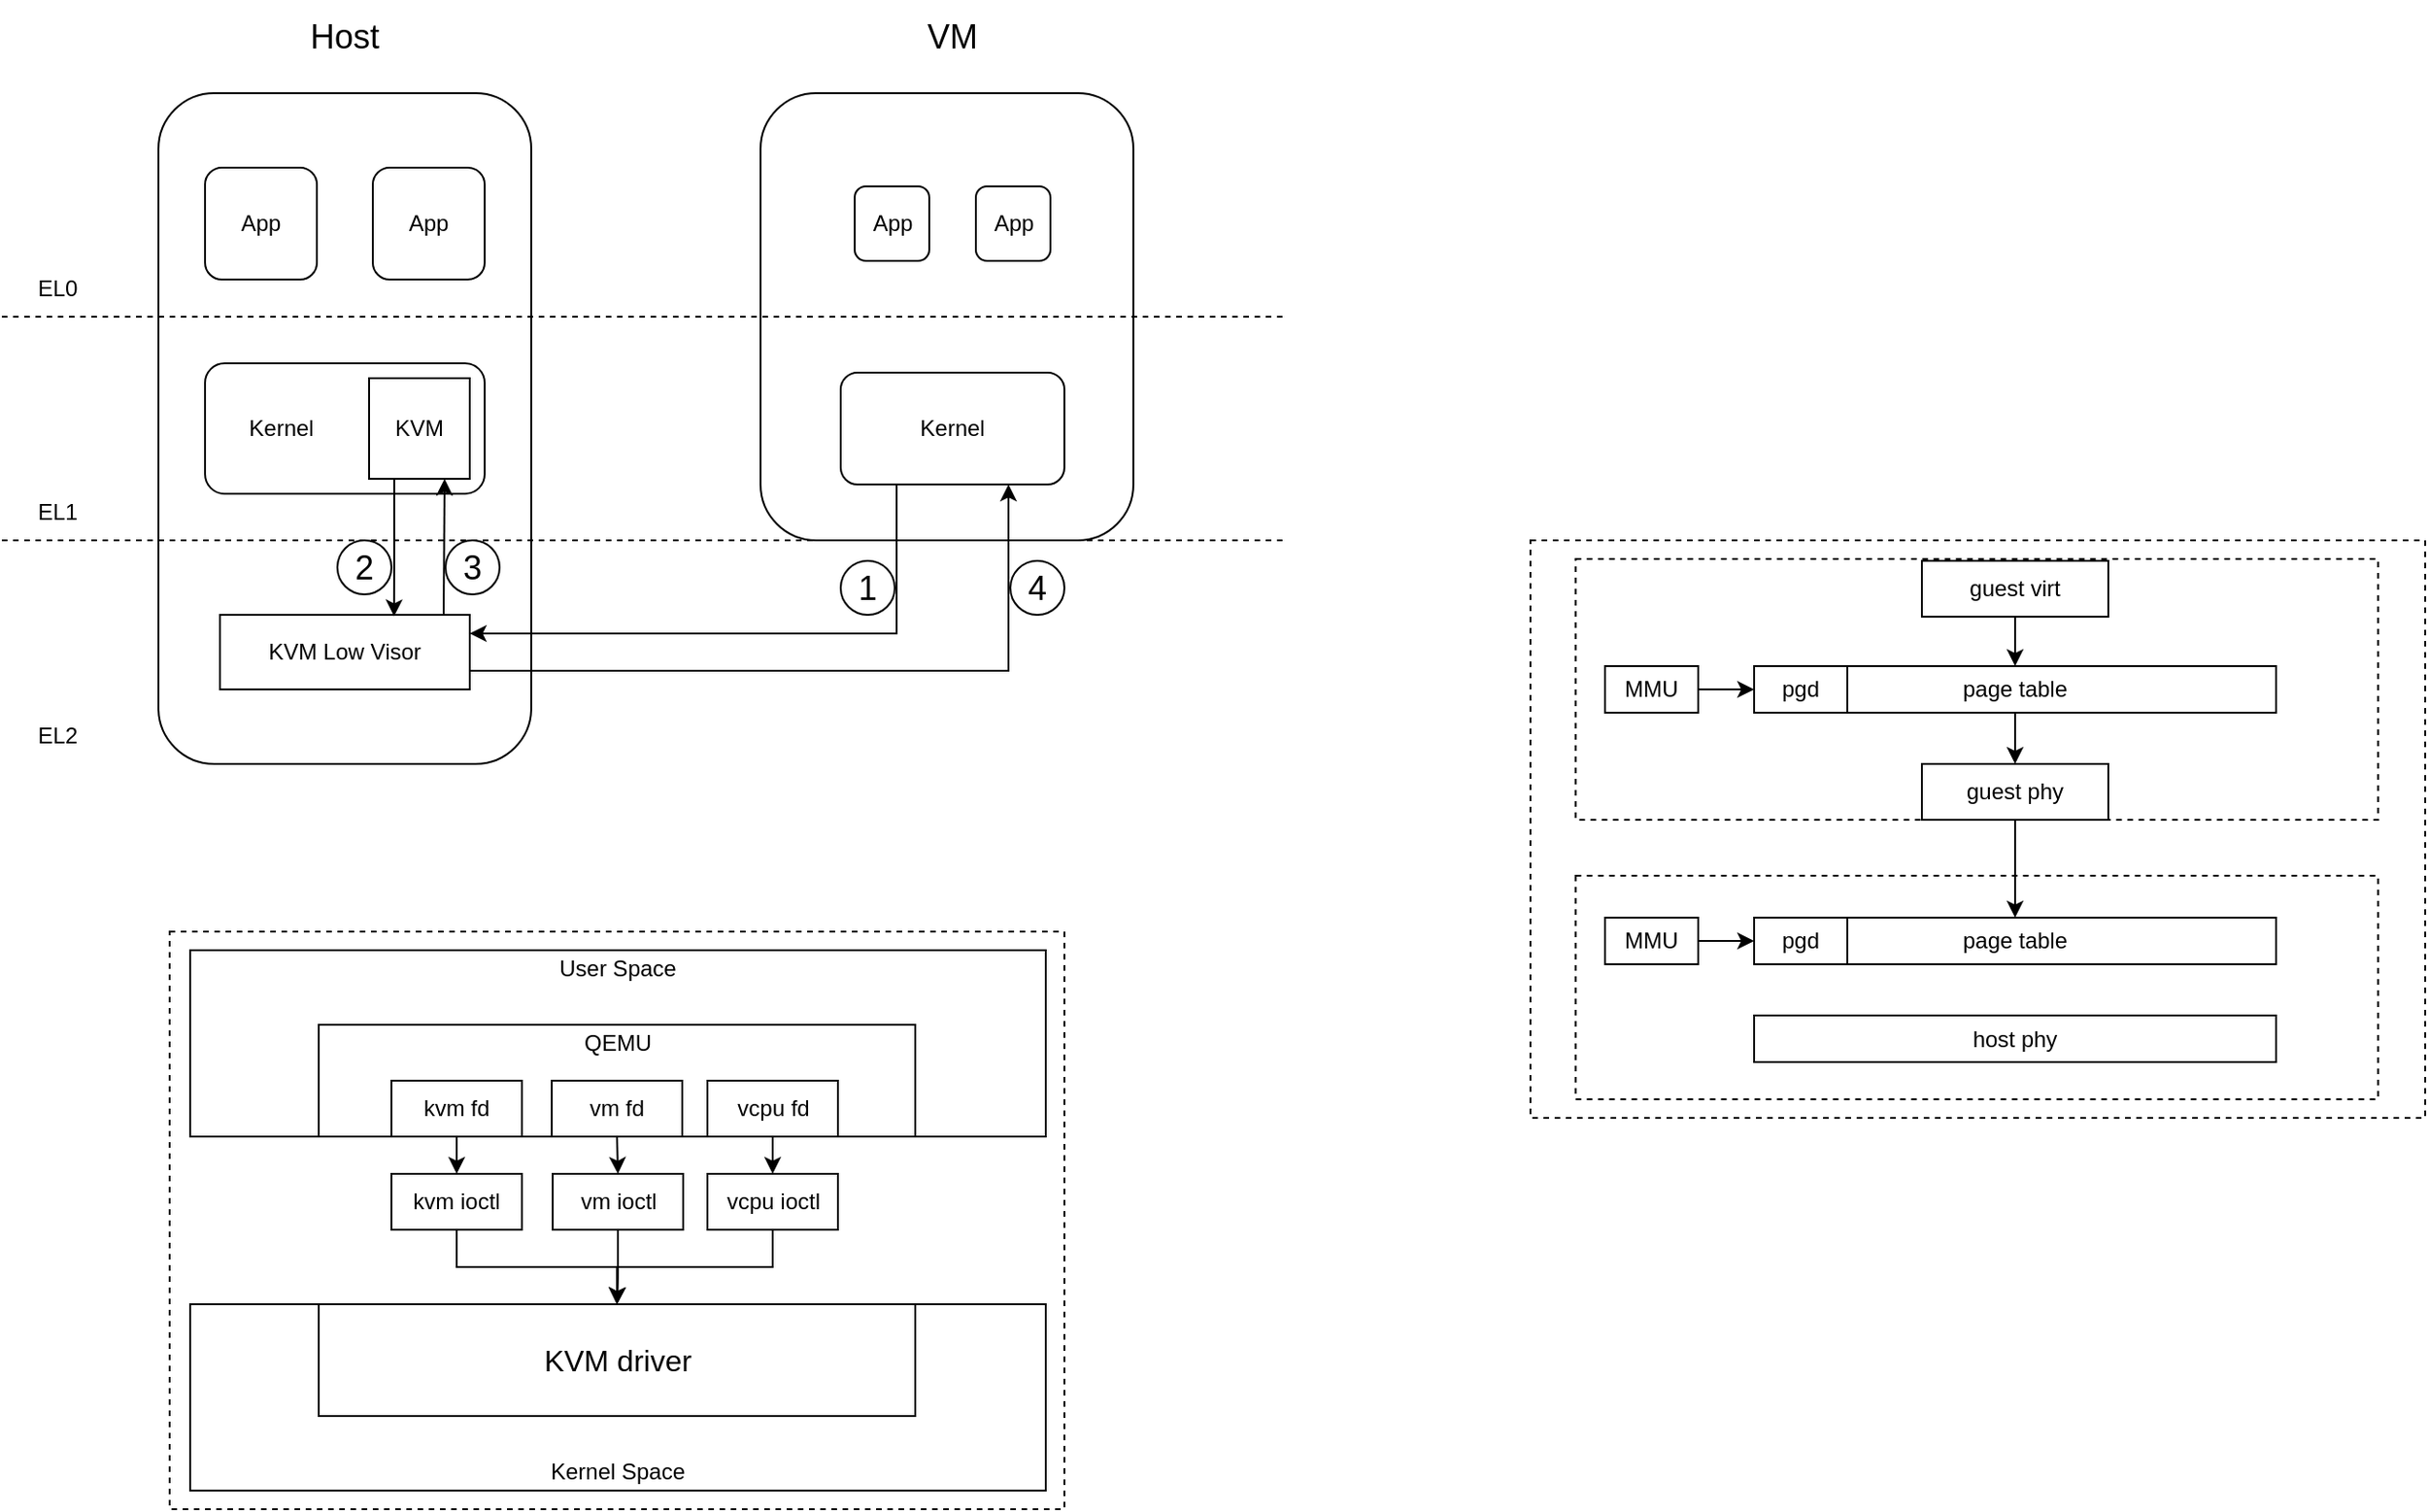 <mxfile version="20.2.3" type="github">
  <diagram id="0Gi7k2H3K9yGx6-CRsK0" name="第 1 页">
    <mxGraphModel dx="691" dy="428" grid="1" gridSize="10" guides="1" tooltips="1" connect="1" arrows="1" fold="1" page="0" pageScale="1" pageWidth="1200" pageHeight="1920" math="0" shadow="0">
      <root>
        <mxCell id="0" />
        <mxCell id="1" parent="0" />
        <mxCell id="M2KwWTT17FDbJII6S5ux-3" value="" style="rounded=1;whiteSpace=wrap;html=1;fillColor=none;" parent="1" vertex="1">
          <mxGeometry x="507" y="240" width="200" height="240" as="geometry" />
        </mxCell>
        <mxCell id="M2KwWTT17FDbJII6S5ux-1" value="" style="rounded=1;whiteSpace=wrap;html=1;fillColor=none;" parent="1" vertex="1">
          <mxGeometry x="184" y="240" width="200" height="360" as="geometry" />
        </mxCell>
        <mxCell id="M2KwWTT17FDbJII6S5ux-5" value="" style="endArrow=none;dashed=1;html=1;rounded=0;" parent="1" edge="1">
          <mxGeometry width="50" height="50" relative="1" as="geometry">
            <mxPoint x="100" y="360" as="sourcePoint" />
            <mxPoint x="790" y="360" as="targetPoint" />
          </mxGeometry>
        </mxCell>
        <mxCell id="M2KwWTT17FDbJII6S5ux-6" value="" style="endArrow=none;dashed=1;html=1;rounded=0;" parent="1" edge="1">
          <mxGeometry width="50" height="50" relative="1" as="geometry">
            <mxPoint x="100" y="480" as="sourcePoint" />
            <mxPoint x="790" y="480" as="targetPoint" />
          </mxGeometry>
        </mxCell>
        <mxCell id="M2KwWTT17FDbJII6S5ux-7" value="EL0" style="text;html=1;strokeColor=none;fillColor=none;align=center;verticalAlign=middle;whiteSpace=wrap;rounded=0;" parent="1" vertex="1">
          <mxGeometry x="100" y="330" width="60" height="30" as="geometry" />
        </mxCell>
        <mxCell id="M2KwWTT17FDbJII6S5ux-8" value="EL1" style="text;html=1;strokeColor=none;fillColor=none;align=center;verticalAlign=middle;whiteSpace=wrap;rounded=0;" parent="1" vertex="1">
          <mxGeometry x="100" y="450" width="60" height="30" as="geometry" />
        </mxCell>
        <mxCell id="M2KwWTT17FDbJII6S5ux-9" value="EL2" style="text;html=1;strokeColor=none;fillColor=none;align=center;verticalAlign=middle;whiteSpace=wrap;rounded=0;" parent="1" vertex="1">
          <mxGeometry x="100" y="570" width="60" height="30" as="geometry" />
        </mxCell>
        <mxCell id="M2KwWTT17FDbJII6S5ux-22" style="edgeStyle=orthogonalEdgeStyle;rounded=0;orthogonalLoop=1;jettySize=auto;html=1;exitX=1;exitY=0.75;exitDx=0;exitDy=0;entryX=0.75;entryY=1;entryDx=0;entryDy=0;fontSize=18;" parent="1" source="M2KwWTT17FDbJII6S5ux-10" target="M2KwWTT17FDbJII6S5ux-11" edge="1">
          <mxGeometry relative="1" as="geometry" />
        </mxCell>
        <mxCell id="M2KwWTT17FDbJII6S5ux-10" value="KVM Low Visor" style="rounded=0;whiteSpace=wrap;html=1;fillColor=none;" parent="1" vertex="1">
          <mxGeometry x="217" y="520" width="134" height="40" as="geometry" />
        </mxCell>
        <mxCell id="M2KwWTT17FDbJII6S5ux-21" style="edgeStyle=orthogonalEdgeStyle;rounded=0;orthogonalLoop=1;jettySize=auto;html=1;exitX=0.25;exitY=1;exitDx=0;exitDy=0;entryX=1;entryY=0.25;entryDx=0;entryDy=0;fontSize=18;" parent="1" source="M2KwWTT17FDbJII6S5ux-11" target="M2KwWTT17FDbJII6S5ux-10" edge="1">
          <mxGeometry relative="1" as="geometry" />
        </mxCell>
        <mxCell id="M2KwWTT17FDbJII6S5ux-11" value="Kernel" style="rounded=1;whiteSpace=wrap;html=1;fillColor=none;" parent="1" vertex="1">
          <mxGeometry x="550" y="390" width="120" height="60" as="geometry" />
        </mxCell>
        <mxCell id="M2KwWTT17FDbJII6S5ux-12" value="" style="rounded=1;whiteSpace=wrap;html=1;fillColor=none;" parent="1" vertex="1">
          <mxGeometry x="209" y="385" width="150" height="70" as="geometry" />
        </mxCell>
        <mxCell id="M2KwWTT17FDbJII6S5ux-23" style="edgeStyle=orthogonalEdgeStyle;rounded=0;orthogonalLoop=1;jettySize=auto;html=1;exitX=0.25;exitY=1;exitDx=0;exitDy=0;entryX=0.697;entryY=0.02;entryDx=0;entryDy=0;entryPerimeter=0;fontSize=18;" parent="1" source="M2KwWTT17FDbJII6S5ux-13" target="M2KwWTT17FDbJII6S5ux-10" edge="1">
          <mxGeometry relative="1" as="geometry" />
        </mxCell>
        <mxCell id="M2KwWTT17FDbJII6S5ux-24" style="edgeStyle=orthogonalEdgeStyle;rounded=0;orthogonalLoop=1;jettySize=auto;html=1;exitX=0.75;exitY=1;exitDx=0;exitDy=0;fontSize=18;startArrow=classic;startFill=1;endArrow=none;endFill=0;" parent="1" source="M2KwWTT17FDbJII6S5ux-13" edge="1">
          <mxGeometry relative="1" as="geometry">
            <mxPoint x="337" y="520" as="targetPoint" />
          </mxGeometry>
        </mxCell>
        <mxCell id="M2KwWTT17FDbJII6S5ux-13" value="KVM" style="whiteSpace=wrap;html=1;aspect=fixed;fillColor=none;" parent="1" vertex="1">
          <mxGeometry x="297" y="393" width="54" height="54" as="geometry" />
        </mxCell>
        <mxCell id="M2KwWTT17FDbJII6S5ux-14" value="Kernel" style="text;html=1;strokeColor=none;fillColor=none;align=center;verticalAlign=middle;whiteSpace=wrap;rounded=0;" parent="1" vertex="1">
          <mxGeometry x="220" y="405" width="60" height="30" as="geometry" />
        </mxCell>
        <mxCell id="M2KwWTT17FDbJII6S5ux-15" value="App" style="rounded=1;whiteSpace=wrap;html=1;fillColor=none;" parent="1" vertex="1">
          <mxGeometry x="209" y="280" width="60" height="60" as="geometry" />
        </mxCell>
        <mxCell id="M2KwWTT17FDbJII6S5ux-16" value="App" style="rounded=1;whiteSpace=wrap;html=1;fillColor=none;" parent="1" vertex="1">
          <mxGeometry x="299" y="280" width="60" height="60" as="geometry" />
        </mxCell>
        <mxCell id="M2KwWTT17FDbJII6S5ux-17" value="App" style="rounded=1;whiteSpace=wrap;html=1;fillColor=none;" parent="1" vertex="1">
          <mxGeometry x="557.5" y="290" width="40" height="40" as="geometry" />
        </mxCell>
        <mxCell id="M2KwWTT17FDbJII6S5ux-18" value="App" style="rounded=1;whiteSpace=wrap;html=1;fillColor=none;" parent="1" vertex="1">
          <mxGeometry x="622.5" y="290" width="40" height="40" as="geometry" />
        </mxCell>
        <mxCell id="M2KwWTT17FDbJII6S5ux-19" value="&lt;font style=&quot;font-size: 18px;&quot;&gt;Host&lt;/font&gt;" style="text;html=1;strokeColor=none;fillColor=none;align=center;verticalAlign=middle;whiteSpace=wrap;rounded=0;rotation=0;" parent="1" vertex="1">
          <mxGeometry x="241" y="190" width="86" height="40" as="geometry" />
        </mxCell>
        <mxCell id="M2KwWTT17FDbJII6S5ux-20" value="&lt;font style=&quot;font-size: 18px;&quot;&gt;VM&lt;/font&gt;" style="text;html=1;strokeColor=none;fillColor=none;align=center;verticalAlign=middle;whiteSpace=wrap;rounded=0;rotation=0;" parent="1" vertex="1">
          <mxGeometry x="567" y="190" width="86" height="40" as="geometry" />
        </mxCell>
        <mxCell id="M2KwWTT17FDbJII6S5ux-26" value="1" style="ellipse;whiteSpace=wrap;html=1;aspect=fixed;fontSize=18;fillColor=none;" parent="1" vertex="1">
          <mxGeometry x="550" y="491" width="29" height="29" as="geometry" />
        </mxCell>
        <mxCell id="M2KwWTT17FDbJII6S5ux-27" value="4" style="ellipse;whiteSpace=wrap;html=1;aspect=fixed;fontSize=18;fillColor=none;" parent="1" vertex="1">
          <mxGeometry x="641" y="491" width="29" height="29" as="geometry" />
        </mxCell>
        <mxCell id="M2KwWTT17FDbJII6S5ux-28" value="3" style="ellipse;whiteSpace=wrap;html=1;aspect=fixed;fontSize=18;fillColor=none;" parent="1" vertex="1">
          <mxGeometry x="338" y="480" width="29" height="29" as="geometry" />
        </mxCell>
        <mxCell id="M2KwWTT17FDbJII6S5ux-29" value="2" style="ellipse;whiteSpace=wrap;html=1;aspect=fixed;fontSize=18;fillColor=none;" parent="1" vertex="1">
          <mxGeometry x="280" y="480" width="29" height="29" as="geometry" />
        </mxCell>
        <mxCell id="kygwGKtB1yvdqvIX1WsP-1" value="" style="rounded=0;whiteSpace=wrap;html=1;fillColor=none;dashed=1;" parent="1" vertex="1">
          <mxGeometry x="190" y="690" width="480" height="310" as="geometry" />
        </mxCell>
        <mxCell id="kygwGKtB1yvdqvIX1WsP-2" value="" style="rounded=0;whiteSpace=wrap;html=1;fillColor=none;" parent="1" vertex="1">
          <mxGeometry x="201" y="700" width="459" height="100" as="geometry" />
        </mxCell>
        <mxCell id="kygwGKtB1yvdqvIX1WsP-3" value="" style="rounded=0;whiteSpace=wrap;html=1;fillColor=none;" parent="1" vertex="1">
          <mxGeometry x="201" y="890" width="459" height="100" as="geometry" />
        </mxCell>
        <mxCell id="kygwGKtB1yvdqvIX1WsP-4" value="" style="rounded=0;whiteSpace=wrap;html=1;fillColor=none;" parent="1" vertex="1">
          <mxGeometry x="270" y="740" width="320" height="60" as="geometry" />
        </mxCell>
        <mxCell id="kygwGKtB1yvdqvIX1WsP-5" value="" style="rounded=0;whiteSpace=wrap;html=1;fillColor=none;" parent="1" vertex="1">
          <mxGeometry x="270" y="890" width="320" height="60" as="geometry" />
        </mxCell>
        <mxCell id="kygwGKtB1yvdqvIX1WsP-18" style="edgeStyle=orthogonalEdgeStyle;rounded=0;orthogonalLoop=1;jettySize=auto;html=1;exitX=0.5;exitY=1;exitDx=0;exitDy=0;entryX=0.5;entryY=0;entryDx=0;entryDy=0;fontSize=16;" parent="1" source="kygwGKtB1yvdqvIX1WsP-6" target="kygwGKtB1yvdqvIX1WsP-9" edge="1">
          <mxGeometry relative="1" as="geometry" />
        </mxCell>
        <mxCell id="kygwGKtB1yvdqvIX1WsP-6" value="kvm fd" style="rounded=0;whiteSpace=wrap;html=1;fillColor=none;" parent="1" vertex="1">
          <mxGeometry x="309" y="770" width="70" height="30" as="geometry" />
        </mxCell>
        <mxCell id="kygwGKtB1yvdqvIX1WsP-19" style="edgeStyle=orthogonalEdgeStyle;rounded=0;orthogonalLoop=1;jettySize=auto;html=1;exitX=0.5;exitY=1;exitDx=0;exitDy=0;entryX=0.5;entryY=0;entryDx=0;entryDy=0;fontSize=16;" parent="1" source="kygwGKtB1yvdqvIX1WsP-7" target="kygwGKtB1yvdqvIX1WsP-10" edge="1">
          <mxGeometry relative="1" as="geometry" />
        </mxCell>
        <mxCell id="kygwGKtB1yvdqvIX1WsP-7" value="vm fd" style="rounded=0;whiteSpace=wrap;html=1;fillColor=none;" parent="1" vertex="1">
          <mxGeometry x="395" y="770" width="70" height="30" as="geometry" />
        </mxCell>
        <mxCell id="kygwGKtB1yvdqvIX1WsP-20" style="edgeStyle=orthogonalEdgeStyle;rounded=0;orthogonalLoop=1;jettySize=auto;html=1;exitX=0.5;exitY=1;exitDx=0;exitDy=0;entryX=0.5;entryY=0;entryDx=0;entryDy=0;fontSize=16;" parent="1" source="kygwGKtB1yvdqvIX1WsP-8" target="kygwGKtB1yvdqvIX1WsP-11" edge="1">
          <mxGeometry relative="1" as="geometry" />
        </mxCell>
        <mxCell id="kygwGKtB1yvdqvIX1WsP-8" value="vcpu fd" style="rounded=0;whiteSpace=wrap;html=1;fillColor=none;" parent="1" vertex="1">
          <mxGeometry x="478.5" y="770" width="70" height="30" as="geometry" />
        </mxCell>
        <mxCell id="kygwGKtB1yvdqvIX1WsP-21" style="edgeStyle=orthogonalEdgeStyle;rounded=0;orthogonalLoop=1;jettySize=auto;html=1;exitX=0.5;exitY=1;exitDx=0;exitDy=0;entryX=0.5;entryY=0;entryDx=0;entryDy=0;fontSize=16;" parent="1" source="kygwGKtB1yvdqvIX1WsP-9" target="kygwGKtB1yvdqvIX1WsP-5" edge="1">
          <mxGeometry relative="1" as="geometry">
            <Array as="points">
              <mxPoint x="344" y="870" />
              <mxPoint x="430" y="870" />
            </Array>
          </mxGeometry>
        </mxCell>
        <mxCell id="kygwGKtB1yvdqvIX1WsP-9" value="kvm ioctl" style="rounded=0;whiteSpace=wrap;html=1;fillColor=none;" parent="1" vertex="1">
          <mxGeometry x="309" y="820" width="70" height="30" as="geometry" />
        </mxCell>
        <mxCell id="kygwGKtB1yvdqvIX1WsP-22" style="edgeStyle=orthogonalEdgeStyle;rounded=0;orthogonalLoop=1;jettySize=auto;html=1;exitX=0.5;exitY=1;exitDx=0;exitDy=0;entryX=0.5;entryY=0;entryDx=0;entryDy=0;fontSize=16;" parent="1" source="kygwGKtB1yvdqvIX1WsP-10" target="kygwGKtB1yvdqvIX1WsP-5" edge="1">
          <mxGeometry relative="1" as="geometry" />
        </mxCell>
        <mxCell id="kygwGKtB1yvdqvIX1WsP-10" value="vm ioctl" style="rounded=0;whiteSpace=wrap;html=1;fillColor=none;" parent="1" vertex="1">
          <mxGeometry x="395.5" y="820" width="70" height="30" as="geometry" />
        </mxCell>
        <mxCell id="kygwGKtB1yvdqvIX1WsP-23" style="edgeStyle=orthogonalEdgeStyle;rounded=0;orthogonalLoop=1;jettySize=auto;html=1;exitX=0.5;exitY=1;exitDx=0;exitDy=0;fontSize=16;" parent="1" source="kygwGKtB1yvdqvIX1WsP-11" edge="1">
          <mxGeometry relative="1" as="geometry">
            <mxPoint x="430" y="890" as="targetPoint" />
          </mxGeometry>
        </mxCell>
        <mxCell id="kygwGKtB1yvdqvIX1WsP-11" value="vcpu ioctl" style="rounded=0;whiteSpace=wrap;html=1;fillColor=none;" parent="1" vertex="1">
          <mxGeometry x="478.5" y="820" width="70" height="30" as="geometry" />
        </mxCell>
        <mxCell id="kygwGKtB1yvdqvIX1WsP-12" value="QEMU" style="text;html=1;strokeColor=none;fillColor=none;align=center;verticalAlign=middle;whiteSpace=wrap;rounded=0;" parent="1" vertex="1">
          <mxGeometry x="382.5" y="740" width="95" height="20" as="geometry" />
        </mxCell>
        <mxCell id="kygwGKtB1yvdqvIX1WsP-14" value="&lt;font style=&quot;font-size: 16px;&quot;&gt;KVM driver&lt;/font&gt;" style="text;html=1;strokeColor=none;fillColor=none;align=center;verticalAlign=middle;whiteSpace=wrap;rounded=0;" parent="1" vertex="1">
          <mxGeometry x="382.5" y="905" width="95" height="30" as="geometry" />
        </mxCell>
        <mxCell id="kygwGKtB1yvdqvIX1WsP-16" value="Kernel Space" style="text;html=1;strokeColor=none;fillColor=none;align=center;verticalAlign=middle;whiteSpace=wrap;rounded=0;" parent="1" vertex="1">
          <mxGeometry x="382.5" y="970" width="95" height="20" as="geometry" />
        </mxCell>
        <mxCell id="kygwGKtB1yvdqvIX1WsP-17" value="User Space" style="text;html=1;strokeColor=none;fillColor=none;align=center;verticalAlign=middle;whiteSpace=wrap;rounded=0;" parent="1" vertex="1">
          <mxGeometry x="382.5" y="700" width="95" height="20" as="geometry" />
        </mxCell>
        <mxCell id="fz9DKFjjDcTLPEcL4_bX-1" value="" style="rounded=0;whiteSpace=wrap;html=1;fillColor=none;dashed=1;" vertex="1" parent="1">
          <mxGeometry x="920" y="480" width="480" height="310" as="geometry" />
        </mxCell>
        <mxCell id="fz9DKFjjDcTLPEcL4_bX-3" value="" style="rounded=0;whiteSpace=wrap;html=1;fillColor=none;dashed=1;" vertex="1" parent="1">
          <mxGeometry x="944.25" y="490" width="430.5" height="140" as="geometry" />
        </mxCell>
        <mxCell id="fz9DKFjjDcTLPEcL4_bX-4" value="" style="rounded=0;whiteSpace=wrap;html=1;fillColor=none;dashed=1;" vertex="1" parent="1">
          <mxGeometry x="944.25" y="660" width="430.5" height="120" as="geometry" />
        </mxCell>
        <mxCell id="fz9DKFjjDcTLPEcL4_bX-17" style="edgeStyle=orthogonalEdgeStyle;rounded=0;orthogonalLoop=1;jettySize=auto;html=1;exitX=1;exitY=0.5;exitDx=0;exitDy=0;entryX=0;entryY=0.5;entryDx=0;entryDy=0;" edge="1" parent="1" source="fz9DKFjjDcTLPEcL4_bX-5" target="fz9DKFjjDcTLPEcL4_bX-7">
          <mxGeometry relative="1" as="geometry" />
        </mxCell>
        <mxCell id="fz9DKFjjDcTLPEcL4_bX-5" value="MMU" style="rounded=0;whiteSpace=wrap;html=1;" vertex="1" parent="1">
          <mxGeometry x="960" y="547.5" width="50" height="25" as="geometry" />
        </mxCell>
        <mxCell id="fz9DKFjjDcTLPEcL4_bX-14" style="edgeStyle=orthogonalEdgeStyle;rounded=0;orthogonalLoop=1;jettySize=auto;html=1;exitX=0.5;exitY=1;exitDx=0;exitDy=0;entryX=0.5;entryY=0;entryDx=0;entryDy=0;" edge="1" parent="1" source="fz9DKFjjDcTLPEcL4_bX-6" target="fz9DKFjjDcTLPEcL4_bX-8">
          <mxGeometry relative="1" as="geometry" />
        </mxCell>
        <mxCell id="fz9DKFjjDcTLPEcL4_bX-6" value="page table" style="rounded=0;whiteSpace=wrap;html=1;" vertex="1" parent="1">
          <mxGeometry x="1040" y="547.5" width="280" height="25" as="geometry" />
        </mxCell>
        <mxCell id="fz9DKFjjDcTLPEcL4_bX-7" value="pgd" style="rounded=0;whiteSpace=wrap;html=1;" vertex="1" parent="1">
          <mxGeometry x="1040" y="547.5" width="50" height="25" as="geometry" />
        </mxCell>
        <mxCell id="fz9DKFjjDcTLPEcL4_bX-13" style="edgeStyle=orthogonalEdgeStyle;rounded=0;orthogonalLoop=1;jettySize=auto;html=1;exitX=0.5;exitY=1;exitDx=0;exitDy=0;entryX=0.5;entryY=0;entryDx=0;entryDy=0;" edge="1" parent="1" source="fz9DKFjjDcTLPEcL4_bX-8" target="fz9DKFjjDcTLPEcL4_bX-11">
          <mxGeometry relative="1" as="geometry" />
        </mxCell>
        <mxCell id="fz9DKFjjDcTLPEcL4_bX-8" value="guest phy" style="rounded=0;whiteSpace=wrap;html=1;" vertex="1" parent="1">
          <mxGeometry x="1130" y="600" width="100" height="30" as="geometry" />
        </mxCell>
        <mxCell id="fz9DKFjjDcTLPEcL4_bX-15" style="edgeStyle=orthogonalEdgeStyle;rounded=0;orthogonalLoop=1;jettySize=auto;html=1;exitX=0.5;exitY=1;exitDx=0;exitDy=0;entryX=0.5;entryY=0;entryDx=0;entryDy=0;" edge="1" parent="1" source="fz9DKFjjDcTLPEcL4_bX-9" target="fz9DKFjjDcTLPEcL4_bX-6">
          <mxGeometry relative="1" as="geometry" />
        </mxCell>
        <mxCell id="fz9DKFjjDcTLPEcL4_bX-9" value="guest virt" style="rounded=0;whiteSpace=wrap;html=1;" vertex="1" parent="1">
          <mxGeometry x="1130" y="491" width="100" height="30" as="geometry" />
        </mxCell>
        <mxCell id="fz9DKFjjDcTLPEcL4_bX-18" style="edgeStyle=orthogonalEdgeStyle;rounded=0;orthogonalLoop=1;jettySize=auto;html=1;exitX=1;exitY=0.5;exitDx=0;exitDy=0;entryX=0;entryY=0.5;entryDx=0;entryDy=0;" edge="1" parent="1" source="fz9DKFjjDcTLPEcL4_bX-10" target="fz9DKFjjDcTLPEcL4_bX-12">
          <mxGeometry relative="1" as="geometry" />
        </mxCell>
        <mxCell id="fz9DKFjjDcTLPEcL4_bX-10" value="MMU" style="rounded=0;whiteSpace=wrap;html=1;" vertex="1" parent="1">
          <mxGeometry x="960" y="682.5" width="50" height="25" as="geometry" />
        </mxCell>
        <mxCell id="fz9DKFjjDcTLPEcL4_bX-11" value="page table" style="rounded=0;whiteSpace=wrap;html=1;" vertex="1" parent="1">
          <mxGeometry x="1040" y="682.5" width="280" height="25" as="geometry" />
        </mxCell>
        <mxCell id="fz9DKFjjDcTLPEcL4_bX-12" value="pgd" style="rounded=0;whiteSpace=wrap;html=1;" vertex="1" parent="1">
          <mxGeometry x="1040" y="682.5" width="50" height="25" as="geometry" />
        </mxCell>
        <mxCell id="fz9DKFjjDcTLPEcL4_bX-16" value="host phy" style="rounded=0;whiteSpace=wrap;html=1;" vertex="1" parent="1">
          <mxGeometry x="1040" y="735" width="280" height="25" as="geometry" />
        </mxCell>
      </root>
    </mxGraphModel>
  </diagram>
</mxfile>
